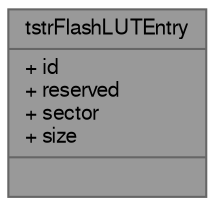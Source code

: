 digraph "tstrFlashLUTEntry"
{
 // LATEX_PDF_SIZE
  bgcolor="transparent";
  edge [fontname=FreeSans,fontsize=10,labelfontname=FreeSans,labelfontsize=10];
  node [fontname=FreeSans,fontsize=10,shape=box,height=0.2,width=0.4];
  Node1 [shape=record,label="{tstrFlashLUTEntry\n|+ id\l+ reserved\l+ sector\l+ size\l|}",height=0.2,width=0.4,color="gray40", fillcolor="grey60", style="filled", fontcolor="black",tooltip=" "];
}
